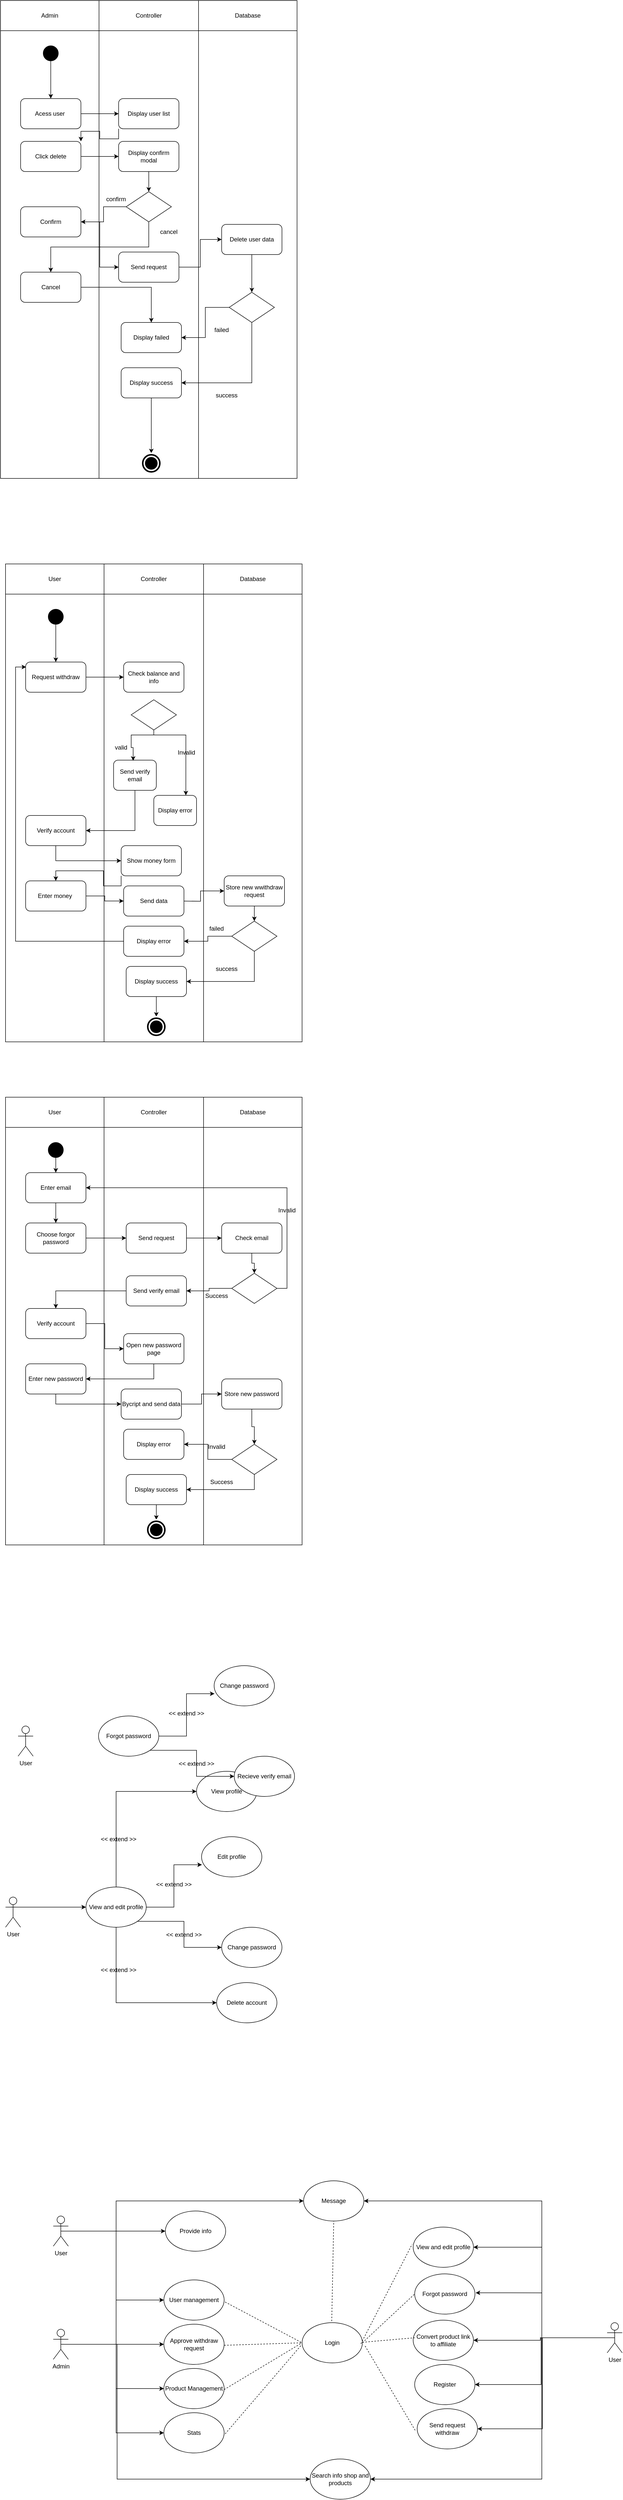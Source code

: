 <mxfile version="26.0.6">
  <diagram name="Page-1" id="ppPyAXOfkpfWcB4G4wPp">
    <mxGraphModel dx="1023" dy="4993" grid="0" gridSize="10" guides="1" tooltips="1" connect="1" arrows="1" fold="1" page="1" pageScale="1" pageWidth="850" pageHeight="1100" math="0" shadow="0">
      <root>
        <mxCell id="0" />
        <mxCell id="1" parent="0" />
        <mxCell id="Yr6etEfnVn8ZP72Vzzhs-9" style="edgeStyle=orthogonalEdgeStyle;rounded=0;orthogonalLoop=1;jettySize=auto;html=1;exitX=0.5;exitY=0.5;exitDx=0;exitDy=0;exitPerimeter=0;entryX=0;entryY=0.5;entryDx=0;entryDy=0;" edge="1" parent="1" source="JH2x-BQg7wVUJ2I642Hd-14" target="JH2x-BQg7wVUJ2I642Hd-16">
          <mxGeometry relative="1" as="geometry" />
        </mxCell>
        <mxCell id="Yr6etEfnVn8ZP72Vzzhs-10" style="edgeStyle=orthogonalEdgeStyle;rounded=0;orthogonalLoop=1;jettySize=auto;html=1;exitX=0.5;exitY=0.5;exitDx=0;exitDy=0;exitPerimeter=0;entryX=0;entryY=0.5;entryDx=0;entryDy=0;" edge="1" parent="1" source="JH2x-BQg7wVUJ2I642Hd-14" target="JH2x-BQg7wVUJ2I642Hd-15">
          <mxGeometry relative="1" as="geometry" />
        </mxCell>
        <mxCell id="Yr6etEfnVn8ZP72Vzzhs-11" style="edgeStyle=orthogonalEdgeStyle;rounded=0;orthogonalLoop=1;jettySize=auto;html=1;exitX=0.5;exitY=0.5;exitDx=0;exitDy=0;exitPerimeter=0;entryX=0;entryY=0.5;entryDx=0;entryDy=0;" edge="1" parent="1" source="JH2x-BQg7wVUJ2I642Hd-14" target="JH2x-BQg7wVUJ2I642Hd-18">
          <mxGeometry relative="1" as="geometry" />
        </mxCell>
        <mxCell id="Yr6etEfnVn8ZP72Vzzhs-12" style="edgeStyle=orthogonalEdgeStyle;rounded=0;orthogonalLoop=1;jettySize=auto;html=1;exitX=0.5;exitY=0.5;exitDx=0;exitDy=0;exitPerimeter=0;entryX=0;entryY=0.5;entryDx=0;entryDy=0;" edge="1" parent="1" source="JH2x-BQg7wVUJ2I642Hd-14" target="JH2x-BQg7wVUJ2I642Hd-17">
          <mxGeometry relative="1" as="geometry" />
        </mxCell>
        <mxCell id="Yr6etEfnVn8ZP72Vzzhs-13" style="edgeStyle=orthogonalEdgeStyle;rounded=0;orthogonalLoop=1;jettySize=auto;html=1;exitX=0.5;exitY=0.5;exitDx=0;exitDy=0;exitPerimeter=0;entryX=0;entryY=0.5;entryDx=0;entryDy=0;" edge="1" parent="1" source="JH2x-BQg7wVUJ2I642Hd-14" target="JH2x-BQg7wVUJ2I642Hd-21">
          <mxGeometry relative="1" as="geometry">
            <Array as="points">
              <mxPoint x="330" y="369" />
              <mxPoint x="330" y="84" />
            </Array>
          </mxGeometry>
        </mxCell>
        <mxCell id="Yr6etEfnVn8ZP72Vzzhs-14" style="edgeStyle=orthogonalEdgeStyle;rounded=0;orthogonalLoop=1;jettySize=auto;html=1;exitX=0.5;exitY=0.5;exitDx=0;exitDy=0;exitPerimeter=0;entryX=0;entryY=0.5;entryDx=0;entryDy=0;" edge="1" parent="1" source="JH2x-BQg7wVUJ2I642Hd-14" target="JH2x-BQg7wVUJ2I642Hd-19">
          <mxGeometry relative="1" as="geometry">
            <Array as="points">
              <mxPoint x="332" y="369" />
              <mxPoint x="332" y="637" />
            </Array>
          </mxGeometry>
        </mxCell>
        <mxCell id="JH2x-BQg7wVUJ2I642Hd-14" value="Admin" style="shape=umlActor;verticalLabelPosition=bottom;verticalAlign=top;html=1;outlineConnect=0;" parent="1" vertex="1">
          <mxGeometry x="205" y="339" width="30" height="60" as="geometry" />
        </mxCell>
        <mxCell id="JH2x-BQg7wVUJ2I642Hd-15" value="User management" style="ellipse;whiteSpace=wrap;html=1;" parent="1" vertex="1">
          <mxGeometry x="425" y="241" width="120" height="80" as="geometry" />
        </mxCell>
        <mxCell id="JH2x-BQg7wVUJ2I642Hd-16" value="Approve withdraw request" style="ellipse;whiteSpace=wrap;html=1;" parent="1" vertex="1">
          <mxGeometry x="425" y="329" width="120" height="80" as="geometry" />
        </mxCell>
        <mxCell id="JH2x-BQg7wVUJ2I642Hd-17" value="Stats" style="ellipse;whiteSpace=wrap;html=1;" parent="1" vertex="1">
          <mxGeometry x="425" y="505" width="120" height="80" as="geometry" />
        </mxCell>
        <mxCell id="JH2x-BQg7wVUJ2I642Hd-18" value="Product Management" style="ellipse;whiteSpace=wrap;html=1;" parent="1" vertex="1">
          <mxGeometry x="425" y="417" width="120" height="80" as="geometry" />
        </mxCell>
        <mxCell id="JH2x-BQg7wVUJ2I642Hd-19" value="Search info shop and products" style="ellipse;whiteSpace=wrap;html=1;" parent="1" vertex="1">
          <mxGeometry x="716" y="597" width="120" height="80" as="geometry" />
        </mxCell>
        <mxCell id="JH2x-BQg7wVUJ2I642Hd-20" value="Convert product link to affiliate" style="ellipse;whiteSpace=wrap;html=1;" parent="1" vertex="1">
          <mxGeometry x="921" y="321" width="120" height="80" as="geometry" />
        </mxCell>
        <mxCell id="JH2x-BQg7wVUJ2I642Hd-21" value="Message" style="ellipse;whiteSpace=wrap;html=1;" parent="1" vertex="1">
          <mxGeometry x="703" y="44" width="120" height="80" as="geometry" />
        </mxCell>
        <mxCell id="JH2x-BQg7wVUJ2I642Hd-22" value="Send request withdraw" style="ellipse;whiteSpace=wrap;html=1;" parent="1" vertex="1">
          <mxGeometry x="929" y="497" width="120" height="80" as="geometry" />
        </mxCell>
        <mxCell id="JH2x-BQg7wVUJ2I642Hd-23" value="Forgot password" style="ellipse;whiteSpace=wrap;html=1;" parent="1" vertex="1">
          <mxGeometry x="924" y="229" width="120" height="80" as="geometry" />
        </mxCell>
        <mxCell id="Yr6etEfnVn8ZP72Vzzhs-2" style="edgeStyle=orthogonalEdgeStyle;rounded=0;orthogonalLoop=1;jettySize=auto;html=1;exitX=0.5;exitY=0.5;exitDx=0;exitDy=0;exitPerimeter=0;entryX=1;entryY=0.5;entryDx=0;entryDy=0;" edge="1" parent="1" source="JH2x-BQg7wVUJ2I642Hd-24" target="JH2x-BQg7wVUJ2I642Hd-21">
          <mxGeometry relative="1" as="geometry">
            <Array as="points">
              <mxPoint x="1177" y="84" />
            </Array>
          </mxGeometry>
        </mxCell>
        <mxCell id="Yr6etEfnVn8ZP72Vzzhs-3" style="edgeStyle=orthogonalEdgeStyle;rounded=0;orthogonalLoop=1;jettySize=auto;html=1;exitX=0.5;exitY=0.5;exitDx=0;exitDy=0;exitPerimeter=0;entryX=1;entryY=0.5;entryDx=0;entryDy=0;" edge="1" parent="1" source="JH2x-BQg7wVUJ2I642Hd-24" target="JH2x-BQg7wVUJ2I642Hd-25">
          <mxGeometry relative="1" as="geometry">
            <Array as="points">
              <mxPoint x="1177" y="176" />
            </Array>
          </mxGeometry>
        </mxCell>
        <mxCell id="Yr6etEfnVn8ZP72Vzzhs-4" style="edgeStyle=orthogonalEdgeStyle;rounded=0;orthogonalLoop=1;jettySize=auto;html=1;exitX=0.5;exitY=0.5;exitDx=0;exitDy=0;exitPerimeter=0;" edge="1" parent="1" source="JH2x-BQg7wVUJ2I642Hd-24">
          <mxGeometry relative="1" as="geometry">
            <mxPoint x="1045.333" y="266.667" as="targetPoint" />
            <Array as="points">
              <mxPoint x="1177" y="356" />
              <mxPoint x="1177" y="267" />
            </Array>
          </mxGeometry>
        </mxCell>
        <mxCell id="Yr6etEfnVn8ZP72Vzzhs-5" style="edgeStyle=orthogonalEdgeStyle;rounded=0;orthogonalLoop=1;jettySize=auto;html=1;exitX=0.5;exitY=0.5;exitDx=0;exitDy=0;exitPerimeter=0;entryX=1;entryY=0.5;entryDx=0;entryDy=0;" edge="1" parent="1" source="JH2x-BQg7wVUJ2I642Hd-24" target="JH2x-BQg7wVUJ2I642Hd-20">
          <mxGeometry relative="1" as="geometry" />
        </mxCell>
        <mxCell id="Yr6etEfnVn8ZP72Vzzhs-6" style="edgeStyle=orthogonalEdgeStyle;rounded=0;orthogonalLoop=1;jettySize=auto;html=1;exitX=0.5;exitY=0.5;exitDx=0;exitDy=0;exitPerimeter=0;entryX=1;entryY=0.5;entryDx=0;entryDy=0;" edge="1" parent="1" source="JH2x-BQg7wVUJ2I642Hd-24" target="eQxPboea-fqjmEEq4qGl-2">
          <mxGeometry relative="1" as="geometry" />
        </mxCell>
        <mxCell id="Yr6etEfnVn8ZP72Vzzhs-7" style="edgeStyle=orthogonalEdgeStyle;rounded=0;orthogonalLoop=1;jettySize=auto;html=1;exitX=0.5;exitY=0.5;exitDx=0;exitDy=0;exitPerimeter=0;entryX=1;entryY=0.5;entryDx=0;entryDy=0;" edge="1" parent="1" source="JH2x-BQg7wVUJ2I642Hd-24" target="JH2x-BQg7wVUJ2I642Hd-22">
          <mxGeometry relative="1" as="geometry" />
        </mxCell>
        <mxCell id="Yr6etEfnVn8ZP72Vzzhs-8" style="edgeStyle=orthogonalEdgeStyle;rounded=0;orthogonalLoop=1;jettySize=auto;html=1;exitX=0.5;exitY=0.5;exitDx=0;exitDy=0;exitPerimeter=0;entryX=1;entryY=0.5;entryDx=0;entryDy=0;" edge="1" parent="1" source="JH2x-BQg7wVUJ2I642Hd-24" target="JH2x-BQg7wVUJ2I642Hd-19">
          <mxGeometry relative="1" as="geometry">
            <Array as="points">
              <mxPoint x="1177" y="637" />
            </Array>
          </mxGeometry>
        </mxCell>
        <mxCell id="JH2x-BQg7wVUJ2I642Hd-24" value="User" style="shape=umlActor;verticalLabelPosition=bottom;verticalAlign=top;html=1;outlineConnect=0;" parent="1" vertex="1">
          <mxGeometry x="1307" y="326" width="30" height="60" as="geometry" />
        </mxCell>
        <mxCell id="JH2x-BQg7wVUJ2I642Hd-25" value="View and edit profile" style="ellipse;whiteSpace=wrap;html=1;" parent="1" vertex="1">
          <mxGeometry x="921" y="136" width="120" height="80" as="geometry" />
        </mxCell>
        <mxCell id="JH2x-BQg7wVUJ2I642Hd-87" value="User" style="shape=umlActor;verticalLabelPosition=bottom;verticalAlign=top;html=1;outlineConnect=0;" parent="1" vertex="1">
          <mxGeometry x="110" y="-520" width="30" height="60" as="geometry" />
        </mxCell>
        <mxCell id="JH2x-BQg7wVUJ2I642Hd-88" style="edgeStyle=orthogonalEdgeStyle;rounded=0;orthogonalLoop=1;jettySize=auto;html=1;exitX=1;exitY=1;exitDx=0;exitDy=0;entryX=0;entryY=0.5;entryDx=0;entryDy=0;" parent="1" source="JH2x-BQg7wVUJ2I642Hd-91" target="JH2x-BQg7wVUJ2I642Hd-93" edge="1">
          <mxGeometry relative="1" as="geometry" />
        </mxCell>
        <mxCell id="JH2x-BQg7wVUJ2I642Hd-89" style="edgeStyle=orthogonalEdgeStyle;rounded=0;orthogonalLoop=1;jettySize=auto;html=1;exitX=0.5;exitY=1;exitDx=0;exitDy=0;entryX=0;entryY=0.5;entryDx=0;entryDy=0;" parent="1" source="JH2x-BQg7wVUJ2I642Hd-91" target="JH2x-BQg7wVUJ2I642Hd-98" edge="1">
          <mxGeometry relative="1" as="geometry" />
        </mxCell>
        <mxCell id="JH2x-BQg7wVUJ2I642Hd-90" style="edgeStyle=orthogonalEdgeStyle;rounded=0;orthogonalLoop=1;jettySize=auto;html=1;exitX=0.5;exitY=0;exitDx=0;exitDy=0;entryX=0;entryY=0.5;entryDx=0;entryDy=0;" parent="1" source="JH2x-BQg7wVUJ2I642Hd-91" target="JH2x-BQg7wVUJ2I642Hd-99" edge="1">
          <mxGeometry relative="1" as="geometry" />
        </mxCell>
        <mxCell id="JH2x-BQg7wVUJ2I642Hd-91" value="View and edit profile" style="ellipse;whiteSpace=wrap;html=1;" parent="1" vertex="1">
          <mxGeometry x="270" y="-540" width="120" height="80" as="geometry" />
        </mxCell>
        <mxCell id="JH2x-BQg7wVUJ2I642Hd-92" value="" style="endArrow=classic;html=1;rounded=0;entryX=0;entryY=0.5;entryDx=0;entryDy=0;" parent="1" target="JH2x-BQg7wVUJ2I642Hd-91" edge="1">
          <mxGeometry width="50" height="50" relative="1" as="geometry">
            <mxPoint x="140" y="-500" as="sourcePoint" />
            <mxPoint x="190" y="-550" as="targetPoint" />
          </mxGeometry>
        </mxCell>
        <mxCell id="JH2x-BQg7wVUJ2I642Hd-93" value="Change password" style="ellipse;whiteSpace=wrap;html=1;" parent="1" vertex="1">
          <mxGeometry x="540" y="-460" width="120" height="80" as="geometry" />
        </mxCell>
        <mxCell id="JH2x-BQg7wVUJ2I642Hd-94" value="Edit profile" style="ellipse;whiteSpace=wrap;html=1;" parent="1" vertex="1">
          <mxGeometry x="500" y="-640" width="120" height="80" as="geometry" />
        </mxCell>
        <mxCell id="JH2x-BQg7wVUJ2I642Hd-95" style="edgeStyle=orthogonalEdgeStyle;rounded=0;orthogonalLoop=1;jettySize=auto;html=1;entryX=0.006;entryY=0.697;entryDx=0;entryDy=0;entryPerimeter=0;" parent="1" source="JH2x-BQg7wVUJ2I642Hd-91" target="JH2x-BQg7wVUJ2I642Hd-94" edge="1">
          <mxGeometry relative="1" as="geometry" />
        </mxCell>
        <mxCell id="JH2x-BQg7wVUJ2I642Hd-96" value="&amp;lt;&amp;lt; extend &amp;gt;&amp;gt;" style="text;html=1;align=center;verticalAlign=middle;whiteSpace=wrap;rounded=0;" parent="1" vertex="1">
          <mxGeometry x="380" y="-560" width="130" height="30" as="geometry" />
        </mxCell>
        <mxCell id="JH2x-BQg7wVUJ2I642Hd-97" value="&amp;lt;&amp;lt; extend &amp;gt;&amp;gt;" style="text;html=1;align=center;verticalAlign=middle;whiteSpace=wrap;rounded=0;" parent="1" vertex="1">
          <mxGeometry x="400" y="-460" width="130" height="30" as="geometry" />
        </mxCell>
        <mxCell id="JH2x-BQg7wVUJ2I642Hd-98" value="Delete account&lt;span style=&quot;color: rgba(0, 0, 0, 0); font-family: monospace; font-size: 0px; text-align: start; text-wrap-mode: nowrap;&quot;&gt;%3CmxGraphModel%3E%3Croot%3E%3CmxCell%20id%3D%220%22%2F%3E%3CmxCell%20id%3D%221%22%20parent%3D%220%22%2F%3E%3CmxCell%20id%3D%222%22%20value%3D%22Edit%20user%22%20style%3D%22ellipse%3BwhiteSpace%3Dwrap%3Bhtml%3D1%3B%22%20vertex%3D%221%22%20parent%3D%221%22%3E%3CmxGeometry%20x%3D%22520%22%20y%3D%2270%22%20width%3D%22120%22%20height%3D%2280%22%20as%3D%22geometry%22%2F%3E%3C%2FmxCell%3E%3C%2Froot%3E%3C%2FmxGraphModel&lt;/span&gt;" style="ellipse;whiteSpace=wrap;html=1;" parent="1" vertex="1">
          <mxGeometry x="530" y="-350" width="120" height="80" as="geometry" />
        </mxCell>
        <mxCell id="JH2x-BQg7wVUJ2I642Hd-99" value="View profile" style="ellipse;whiteSpace=wrap;html=1;" parent="1" vertex="1">
          <mxGeometry x="490" y="-770" width="120" height="80" as="geometry" />
        </mxCell>
        <mxCell id="JH2x-BQg7wVUJ2I642Hd-100" value="&amp;lt;&amp;lt; extend &amp;gt;&amp;gt;" style="text;html=1;align=center;verticalAlign=middle;whiteSpace=wrap;rounded=0;" parent="1" vertex="1">
          <mxGeometry x="270" y="-650" width="130" height="30" as="geometry" />
        </mxCell>
        <mxCell id="JH2x-BQg7wVUJ2I642Hd-101" value="&amp;lt;&amp;lt; extend &amp;gt;&amp;gt;" style="text;html=1;align=center;verticalAlign=middle;whiteSpace=wrap;rounded=0;" parent="1" vertex="1">
          <mxGeometry x="270" y="-390" width="130" height="30" as="geometry" />
        </mxCell>
        <mxCell id="JH2x-BQg7wVUJ2I642Hd-105" value="User" style="shape=umlActor;verticalLabelPosition=bottom;verticalAlign=top;html=1;outlineConnect=0;" parent="1" vertex="1">
          <mxGeometry x="135" y="-860" width="30" height="60" as="geometry" />
        </mxCell>
        <mxCell id="JH2x-BQg7wVUJ2I642Hd-106" style="edgeStyle=orthogonalEdgeStyle;rounded=0;orthogonalLoop=1;jettySize=auto;html=1;exitX=1;exitY=1;exitDx=0;exitDy=0;entryX=0;entryY=0.5;entryDx=0;entryDy=0;" parent="1" source="JH2x-BQg7wVUJ2I642Hd-107" target="JH2x-BQg7wVUJ2I642Hd-109" edge="1">
          <mxGeometry relative="1" as="geometry" />
        </mxCell>
        <mxCell id="JH2x-BQg7wVUJ2I642Hd-107" value="Forgot password" style="ellipse;whiteSpace=wrap;html=1;" parent="1" vertex="1">
          <mxGeometry x="295" y="-880" width="120" height="80" as="geometry" />
        </mxCell>
        <mxCell id="JH2x-BQg7wVUJ2I642Hd-109" value="Recieve verify email" style="ellipse;whiteSpace=wrap;html=1;" parent="1" vertex="1">
          <mxGeometry x="565" y="-800" width="120" height="80" as="geometry" />
        </mxCell>
        <mxCell id="JH2x-BQg7wVUJ2I642Hd-110" value="Change password" style="ellipse;whiteSpace=wrap;html=1;" parent="1" vertex="1">
          <mxGeometry x="525" y="-980" width="120" height="80" as="geometry" />
        </mxCell>
        <mxCell id="JH2x-BQg7wVUJ2I642Hd-111" style="edgeStyle=orthogonalEdgeStyle;rounded=0;orthogonalLoop=1;jettySize=auto;html=1;entryX=0.006;entryY=0.697;entryDx=0;entryDy=0;entryPerimeter=0;" parent="1" source="JH2x-BQg7wVUJ2I642Hd-107" target="JH2x-BQg7wVUJ2I642Hd-110" edge="1">
          <mxGeometry relative="1" as="geometry" />
        </mxCell>
        <mxCell id="JH2x-BQg7wVUJ2I642Hd-112" value="&amp;lt;&amp;lt; extend &amp;gt;&amp;gt;" style="text;html=1;align=center;verticalAlign=middle;whiteSpace=wrap;rounded=0;" parent="1" vertex="1">
          <mxGeometry x="405" y="-900" width="130" height="30" as="geometry" />
        </mxCell>
        <mxCell id="JH2x-BQg7wVUJ2I642Hd-113" value="&amp;lt;&amp;lt; extend &amp;gt;&amp;gt;" style="text;html=1;align=center;verticalAlign=middle;whiteSpace=wrap;rounded=0;" parent="1" vertex="1">
          <mxGeometry x="425" y="-800" width="130" height="30" as="geometry" />
        </mxCell>
        <mxCell id="JH2x-BQg7wVUJ2I642Hd-132" value="" style="shape=table;startSize=0;container=1;collapsible=0;childLayout=tableLayout;" parent="1" vertex="1">
          <mxGeometry x="110" y="-2110" width="590" height="890" as="geometry" />
        </mxCell>
        <mxCell id="JH2x-BQg7wVUJ2I642Hd-133" value="" style="shape=tableRow;horizontal=0;startSize=0;swimlaneHead=0;swimlaneBody=0;strokeColor=inherit;top=0;left=0;bottom=0;right=0;collapsible=0;dropTarget=0;fillColor=none;points=[[0,0.5],[1,0.5]];portConstraint=eastwest;" parent="JH2x-BQg7wVUJ2I642Hd-132" vertex="1">
          <mxGeometry width="590" height="60" as="geometry" />
        </mxCell>
        <mxCell id="JH2x-BQg7wVUJ2I642Hd-134" value="User" style="shape=partialRectangle;html=1;whiteSpace=wrap;connectable=0;strokeColor=inherit;overflow=hidden;fillColor=none;top=0;left=0;bottom=0;right=0;pointerEvents=1;" parent="JH2x-BQg7wVUJ2I642Hd-133" vertex="1">
          <mxGeometry width="196" height="60" as="geometry">
            <mxRectangle width="196" height="60" as="alternateBounds" />
          </mxGeometry>
        </mxCell>
        <mxCell id="JH2x-BQg7wVUJ2I642Hd-135" value="Controller" style="shape=partialRectangle;html=1;whiteSpace=wrap;connectable=0;strokeColor=inherit;overflow=hidden;fillColor=none;top=0;left=0;bottom=0;right=0;pointerEvents=1;" parent="JH2x-BQg7wVUJ2I642Hd-133" vertex="1">
          <mxGeometry x="196" width="198" height="60" as="geometry">
            <mxRectangle width="198" height="60" as="alternateBounds" />
          </mxGeometry>
        </mxCell>
        <mxCell id="JH2x-BQg7wVUJ2I642Hd-136" value="Database" style="shape=partialRectangle;html=1;whiteSpace=wrap;connectable=0;strokeColor=inherit;overflow=hidden;fillColor=none;top=0;left=0;bottom=0;right=0;pointerEvents=1;" parent="JH2x-BQg7wVUJ2I642Hd-133" vertex="1">
          <mxGeometry x="394" width="196" height="60" as="geometry">
            <mxRectangle width="196" height="60" as="alternateBounds" />
          </mxGeometry>
        </mxCell>
        <mxCell id="JH2x-BQg7wVUJ2I642Hd-137" value="" style="shape=tableRow;horizontal=0;startSize=0;swimlaneHead=0;swimlaneBody=0;strokeColor=inherit;top=0;left=0;bottom=0;right=0;collapsible=0;dropTarget=0;fillColor=none;points=[[0,0.5],[1,0.5]];portConstraint=eastwest;" parent="JH2x-BQg7wVUJ2I642Hd-132" vertex="1">
          <mxGeometry y="60" width="590" height="830" as="geometry" />
        </mxCell>
        <mxCell id="JH2x-BQg7wVUJ2I642Hd-138" value="" style="shape=partialRectangle;html=1;whiteSpace=wrap;connectable=0;strokeColor=inherit;overflow=hidden;fillColor=none;top=0;left=0;bottom=0;right=0;pointerEvents=1;" parent="JH2x-BQg7wVUJ2I642Hd-137" vertex="1">
          <mxGeometry width="196" height="830" as="geometry">
            <mxRectangle width="196" height="830" as="alternateBounds" />
          </mxGeometry>
        </mxCell>
        <mxCell id="JH2x-BQg7wVUJ2I642Hd-139" value="" style="shape=partialRectangle;html=1;whiteSpace=wrap;connectable=0;strokeColor=inherit;overflow=hidden;fillColor=none;top=0;left=0;bottom=0;right=0;pointerEvents=1;" parent="JH2x-BQg7wVUJ2I642Hd-137" vertex="1">
          <mxGeometry x="196" width="198" height="830" as="geometry">
            <mxRectangle width="198" height="830" as="alternateBounds" />
          </mxGeometry>
        </mxCell>
        <mxCell id="JH2x-BQg7wVUJ2I642Hd-140" value="" style="shape=partialRectangle;html=1;whiteSpace=wrap;connectable=0;strokeColor=inherit;overflow=hidden;fillColor=none;top=0;left=0;bottom=0;right=0;pointerEvents=1;" parent="JH2x-BQg7wVUJ2I642Hd-137" vertex="1">
          <mxGeometry x="394" width="196" height="830" as="geometry">
            <mxRectangle width="196" height="830" as="alternateBounds" />
          </mxGeometry>
        </mxCell>
        <mxCell id="JH2x-BQg7wVUJ2I642Hd-156" value="" style="edgeStyle=orthogonalEdgeStyle;rounded=0;orthogonalLoop=1;jettySize=auto;html=1;" parent="1" source="JH2x-BQg7wVUJ2I642Hd-141" target="JH2x-BQg7wVUJ2I642Hd-147" edge="1">
          <mxGeometry relative="1" as="geometry" />
        </mxCell>
        <mxCell id="JH2x-BQg7wVUJ2I642Hd-141" value="" style="ellipse;whiteSpace=wrap;html=1;aspect=fixed;fillColor=#000000;" parent="1" vertex="1">
          <mxGeometry x="195" y="-2020" width="30" height="30" as="geometry" />
        </mxCell>
        <mxCell id="JH2x-BQg7wVUJ2I642Hd-158" style="edgeStyle=orthogonalEdgeStyle;rounded=0;orthogonalLoop=1;jettySize=auto;html=1;exitX=1;exitY=0.5;exitDx=0;exitDy=0;entryX=0;entryY=0.5;entryDx=0;entryDy=0;" parent="1" source="JH2x-BQg7wVUJ2I642Hd-142" target="JH2x-BQg7wVUJ2I642Hd-143" edge="1">
          <mxGeometry relative="1" as="geometry" />
        </mxCell>
        <mxCell id="JH2x-BQg7wVUJ2I642Hd-142" value="Choose forgor password" style="rounded=1;whiteSpace=wrap;html=1;" parent="1" vertex="1">
          <mxGeometry x="150" y="-1860" width="120" height="60" as="geometry" />
        </mxCell>
        <mxCell id="JH2x-BQg7wVUJ2I642Hd-159" style="edgeStyle=orthogonalEdgeStyle;rounded=0;orthogonalLoop=1;jettySize=auto;html=1;exitX=1;exitY=0.5;exitDx=0;exitDy=0;entryX=0;entryY=0.5;entryDx=0;entryDy=0;" parent="1" source="JH2x-BQg7wVUJ2I642Hd-143" target="JH2x-BQg7wVUJ2I642Hd-148" edge="1">
          <mxGeometry relative="1" as="geometry" />
        </mxCell>
        <mxCell id="JH2x-BQg7wVUJ2I642Hd-143" value="Send request" style="rounded=1;whiteSpace=wrap;html=1;" parent="1" vertex="1">
          <mxGeometry x="350" y="-1860" width="120" height="60" as="geometry" />
        </mxCell>
        <mxCell id="JH2x-BQg7wVUJ2I642Hd-161" style="edgeStyle=orthogonalEdgeStyle;rounded=0;orthogonalLoop=1;jettySize=auto;html=1;exitX=0;exitY=0.5;exitDx=0;exitDy=0;" parent="1" source="JH2x-BQg7wVUJ2I642Hd-144" target="JH2x-BQg7wVUJ2I642Hd-146" edge="1">
          <mxGeometry relative="1" as="geometry" />
        </mxCell>
        <mxCell id="JH2x-BQg7wVUJ2I642Hd-164" style="edgeStyle=orthogonalEdgeStyle;rounded=0;orthogonalLoop=1;jettySize=auto;html=1;exitX=1;exitY=0.5;exitDx=0;exitDy=0;entryX=1;entryY=0.5;entryDx=0;entryDy=0;" parent="1" source="JH2x-BQg7wVUJ2I642Hd-144" target="JH2x-BQg7wVUJ2I642Hd-147" edge="1">
          <mxGeometry relative="1" as="geometry" />
        </mxCell>
        <mxCell id="JH2x-BQg7wVUJ2I642Hd-144" value="" style="rhombus;whiteSpace=wrap;html=1;" parent="1" vertex="1">
          <mxGeometry x="560" y="-1760" width="90" height="60" as="geometry" />
        </mxCell>
        <mxCell id="JH2x-BQg7wVUJ2I642Hd-165" style="edgeStyle=orthogonalEdgeStyle;rounded=0;orthogonalLoop=1;jettySize=auto;html=1;exitX=1;exitY=0.5;exitDx=0;exitDy=0;entryX=0;entryY=0.5;entryDx=0;entryDy=0;" parent="1" source="JH2x-BQg7wVUJ2I642Hd-145" target="JH2x-BQg7wVUJ2I642Hd-150" edge="1">
          <mxGeometry relative="1" as="geometry" />
        </mxCell>
        <mxCell id="JH2x-BQg7wVUJ2I642Hd-145" value="Verify account" style="rounded=1;whiteSpace=wrap;html=1;" parent="1" vertex="1">
          <mxGeometry x="150" y="-1690" width="120" height="60" as="geometry" />
        </mxCell>
        <mxCell id="JH2x-BQg7wVUJ2I642Hd-162" style="edgeStyle=orthogonalEdgeStyle;rounded=0;orthogonalLoop=1;jettySize=auto;html=1;exitX=0;exitY=0.5;exitDx=0;exitDy=0;entryX=0.5;entryY=0;entryDx=0;entryDy=0;" parent="1" source="JH2x-BQg7wVUJ2I642Hd-146" target="JH2x-BQg7wVUJ2I642Hd-145" edge="1">
          <mxGeometry relative="1" as="geometry" />
        </mxCell>
        <mxCell id="JH2x-BQg7wVUJ2I642Hd-146" value="Send verify email" style="rounded=1;whiteSpace=wrap;html=1;" parent="1" vertex="1">
          <mxGeometry x="350" y="-1755" width="120" height="60" as="geometry" />
        </mxCell>
        <mxCell id="JH2x-BQg7wVUJ2I642Hd-157" value="" style="edgeStyle=orthogonalEdgeStyle;rounded=0;orthogonalLoop=1;jettySize=auto;html=1;" parent="1" source="JH2x-BQg7wVUJ2I642Hd-147" target="JH2x-BQg7wVUJ2I642Hd-142" edge="1">
          <mxGeometry relative="1" as="geometry" />
        </mxCell>
        <mxCell id="JH2x-BQg7wVUJ2I642Hd-147" value="Enter email" style="rounded=1;whiteSpace=wrap;html=1;" parent="1" vertex="1">
          <mxGeometry x="150" y="-1960" width="120" height="60" as="geometry" />
        </mxCell>
        <mxCell id="JH2x-BQg7wVUJ2I642Hd-160" style="edgeStyle=orthogonalEdgeStyle;rounded=0;orthogonalLoop=1;jettySize=auto;html=1;exitX=0.5;exitY=1;exitDx=0;exitDy=0;entryX=0.5;entryY=0;entryDx=0;entryDy=0;" parent="1" source="JH2x-BQg7wVUJ2I642Hd-148" target="JH2x-BQg7wVUJ2I642Hd-144" edge="1">
          <mxGeometry relative="1" as="geometry" />
        </mxCell>
        <mxCell id="JH2x-BQg7wVUJ2I642Hd-148" value="Check email" style="rounded=1;whiteSpace=wrap;html=1;" parent="1" vertex="1">
          <mxGeometry x="540" y="-1860" width="120" height="60" as="geometry" />
        </mxCell>
        <mxCell id="JH2x-BQg7wVUJ2I642Hd-168" style="edgeStyle=orthogonalEdgeStyle;rounded=0;orthogonalLoop=1;jettySize=auto;html=1;exitX=0.5;exitY=1;exitDx=0;exitDy=0;entryX=0;entryY=0.5;entryDx=0;entryDy=0;" parent="1" source="JH2x-BQg7wVUJ2I642Hd-149" target="JH2x-BQg7wVUJ2I642Hd-167" edge="1">
          <mxGeometry relative="1" as="geometry" />
        </mxCell>
        <mxCell id="JH2x-BQg7wVUJ2I642Hd-149" value="Enter new password" style="rounded=1;whiteSpace=wrap;html=1;" parent="1" vertex="1">
          <mxGeometry x="150" y="-1580" width="120" height="60" as="geometry" />
        </mxCell>
        <mxCell id="JH2x-BQg7wVUJ2I642Hd-166" style="edgeStyle=orthogonalEdgeStyle;rounded=0;orthogonalLoop=1;jettySize=auto;html=1;exitX=0.5;exitY=1;exitDx=0;exitDy=0;entryX=1;entryY=0.5;entryDx=0;entryDy=0;" parent="1" source="JH2x-BQg7wVUJ2I642Hd-150" target="JH2x-BQg7wVUJ2I642Hd-149" edge="1">
          <mxGeometry relative="1" as="geometry" />
        </mxCell>
        <mxCell id="JH2x-BQg7wVUJ2I642Hd-150" value="Open new password page" style="rounded=1;whiteSpace=wrap;html=1;" parent="1" vertex="1">
          <mxGeometry x="345" y="-1640" width="120" height="60" as="geometry" />
        </mxCell>
        <mxCell id="JH2x-BQg7wVUJ2I642Hd-151" value="Display error" style="rounded=1;whiteSpace=wrap;html=1;" parent="1" vertex="1">
          <mxGeometry x="345" y="-1450" width="120" height="60" as="geometry" />
        </mxCell>
        <mxCell id="JH2x-BQg7wVUJ2I642Hd-170" style="edgeStyle=orthogonalEdgeStyle;rounded=0;orthogonalLoop=1;jettySize=auto;html=1;exitX=0.5;exitY=1;exitDx=0;exitDy=0;entryX=0.5;entryY=0;entryDx=0;entryDy=0;" parent="1" source="JH2x-BQg7wVUJ2I642Hd-152" target="JH2x-BQg7wVUJ2I642Hd-153" edge="1">
          <mxGeometry relative="1" as="geometry" />
        </mxCell>
        <mxCell id="JH2x-BQg7wVUJ2I642Hd-152" value="Store new password" style="rounded=1;whiteSpace=wrap;html=1;" parent="1" vertex="1">
          <mxGeometry x="540" y="-1550" width="120" height="60" as="geometry" />
        </mxCell>
        <mxCell id="JH2x-BQg7wVUJ2I642Hd-171" style="edgeStyle=orthogonalEdgeStyle;rounded=0;orthogonalLoop=1;jettySize=auto;html=1;exitX=0.5;exitY=1;exitDx=0;exitDy=0;entryX=1;entryY=0.5;entryDx=0;entryDy=0;" parent="1" source="JH2x-BQg7wVUJ2I642Hd-153" target="JH2x-BQg7wVUJ2I642Hd-155" edge="1">
          <mxGeometry relative="1" as="geometry" />
        </mxCell>
        <mxCell id="JH2x-BQg7wVUJ2I642Hd-172" style="edgeStyle=orthogonalEdgeStyle;rounded=0;orthogonalLoop=1;jettySize=auto;html=1;exitX=0;exitY=0.5;exitDx=0;exitDy=0;entryX=1;entryY=0.5;entryDx=0;entryDy=0;" parent="1" source="JH2x-BQg7wVUJ2I642Hd-153" target="JH2x-BQg7wVUJ2I642Hd-151" edge="1">
          <mxGeometry relative="1" as="geometry" />
        </mxCell>
        <mxCell id="JH2x-BQg7wVUJ2I642Hd-153" value="" style="rhombus;whiteSpace=wrap;html=1;" parent="1" vertex="1">
          <mxGeometry x="560" y="-1420" width="90" height="60" as="geometry" />
        </mxCell>
        <mxCell id="JH2x-BQg7wVUJ2I642Hd-176" value="" style="edgeStyle=orthogonalEdgeStyle;rounded=0;orthogonalLoop=1;jettySize=auto;html=1;" parent="1" source="JH2x-BQg7wVUJ2I642Hd-155" target="JH2x-BQg7wVUJ2I642Hd-173" edge="1">
          <mxGeometry relative="1" as="geometry" />
        </mxCell>
        <mxCell id="JH2x-BQg7wVUJ2I642Hd-155" value="Display success" style="rounded=1;whiteSpace=wrap;html=1;" parent="1" vertex="1">
          <mxGeometry x="350" y="-1360" width="120" height="60" as="geometry" />
        </mxCell>
        <mxCell id="JH2x-BQg7wVUJ2I642Hd-169" style="edgeStyle=orthogonalEdgeStyle;rounded=0;orthogonalLoop=1;jettySize=auto;html=1;exitX=1;exitY=0.5;exitDx=0;exitDy=0;entryX=0;entryY=0.5;entryDx=0;entryDy=0;" parent="1" source="JH2x-BQg7wVUJ2I642Hd-167" target="JH2x-BQg7wVUJ2I642Hd-152" edge="1">
          <mxGeometry relative="1" as="geometry" />
        </mxCell>
        <mxCell id="JH2x-BQg7wVUJ2I642Hd-167" value="Bycript and send data" style="rounded=1;whiteSpace=wrap;html=1;" parent="1" vertex="1">
          <mxGeometry x="340" y="-1530" width="120" height="60" as="geometry" />
        </mxCell>
        <mxCell id="JH2x-BQg7wVUJ2I642Hd-173" value="" style="ellipse;shape=doubleEllipse;whiteSpace=wrap;html=1;aspect=fixed;fillColor=#000000;strokeColor=#fcfcfc;strokeWidth=3;" parent="1" vertex="1">
          <mxGeometry x="390" y="-1270" width="40" height="40" as="geometry" />
        </mxCell>
        <mxCell id="JH2x-BQg7wVUJ2I642Hd-174" value="Invalid" style="text;html=1;align=center;verticalAlign=middle;whiteSpace=wrap;rounded=0;" parent="1" vertex="1">
          <mxGeometry x="640" y="-1900" width="60" height="30" as="geometry" />
        </mxCell>
        <mxCell id="JH2x-BQg7wVUJ2I642Hd-175" value="Invalid" style="text;html=1;align=center;verticalAlign=middle;whiteSpace=wrap;rounded=0;" parent="1" vertex="1">
          <mxGeometry x="500" y="-1430" width="60" height="30" as="geometry" />
        </mxCell>
        <mxCell id="JH2x-BQg7wVUJ2I642Hd-177" value="" style="shape=table;startSize=0;container=1;collapsible=0;childLayout=tableLayout;" parent="1" vertex="1">
          <mxGeometry x="110" y="-3170" width="590" height="950" as="geometry" />
        </mxCell>
        <mxCell id="JH2x-BQg7wVUJ2I642Hd-178" value="" style="shape=tableRow;horizontal=0;startSize=0;swimlaneHead=0;swimlaneBody=0;strokeColor=inherit;top=0;left=0;bottom=0;right=0;collapsible=0;dropTarget=0;fillColor=none;points=[[0,0.5],[1,0.5]];portConstraint=eastwest;" parent="JH2x-BQg7wVUJ2I642Hd-177" vertex="1">
          <mxGeometry width="590" height="60" as="geometry" />
        </mxCell>
        <mxCell id="JH2x-BQg7wVUJ2I642Hd-179" value="User" style="shape=partialRectangle;html=1;whiteSpace=wrap;connectable=0;strokeColor=inherit;overflow=hidden;fillColor=none;top=0;left=0;bottom=0;right=0;pointerEvents=1;" parent="JH2x-BQg7wVUJ2I642Hd-178" vertex="1">
          <mxGeometry width="196" height="60" as="geometry">
            <mxRectangle width="196" height="60" as="alternateBounds" />
          </mxGeometry>
        </mxCell>
        <mxCell id="JH2x-BQg7wVUJ2I642Hd-180" value="Controller" style="shape=partialRectangle;html=1;whiteSpace=wrap;connectable=0;strokeColor=inherit;overflow=hidden;fillColor=none;top=0;left=0;bottom=0;right=0;pointerEvents=1;" parent="JH2x-BQg7wVUJ2I642Hd-178" vertex="1">
          <mxGeometry x="196" width="198" height="60" as="geometry">
            <mxRectangle width="198" height="60" as="alternateBounds" />
          </mxGeometry>
        </mxCell>
        <mxCell id="JH2x-BQg7wVUJ2I642Hd-181" value="Database" style="shape=partialRectangle;html=1;whiteSpace=wrap;connectable=0;strokeColor=inherit;overflow=hidden;fillColor=none;top=0;left=0;bottom=0;right=0;pointerEvents=1;" parent="JH2x-BQg7wVUJ2I642Hd-178" vertex="1">
          <mxGeometry x="394" width="196" height="60" as="geometry">
            <mxRectangle width="196" height="60" as="alternateBounds" />
          </mxGeometry>
        </mxCell>
        <mxCell id="JH2x-BQg7wVUJ2I642Hd-182" value="" style="shape=tableRow;horizontal=0;startSize=0;swimlaneHead=0;swimlaneBody=0;strokeColor=inherit;top=0;left=0;bottom=0;right=0;collapsible=0;dropTarget=0;fillColor=none;points=[[0,0.5],[1,0.5]];portConstraint=eastwest;" parent="JH2x-BQg7wVUJ2I642Hd-177" vertex="1">
          <mxGeometry y="60" width="590" height="890" as="geometry" />
        </mxCell>
        <mxCell id="JH2x-BQg7wVUJ2I642Hd-183" value="" style="shape=partialRectangle;html=1;whiteSpace=wrap;connectable=0;strokeColor=inherit;overflow=hidden;fillColor=none;top=0;left=0;bottom=0;right=0;pointerEvents=1;" parent="JH2x-BQg7wVUJ2I642Hd-182" vertex="1">
          <mxGeometry width="196" height="890" as="geometry">
            <mxRectangle width="196" height="890" as="alternateBounds" />
          </mxGeometry>
        </mxCell>
        <mxCell id="JH2x-BQg7wVUJ2I642Hd-184" value="" style="shape=partialRectangle;html=1;whiteSpace=wrap;connectable=0;strokeColor=inherit;overflow=hidden;fillColor=none;top=0;left=0;bottom=0;right=0;pointerEvents=1;" parent="JH2x-BQg7wVUJ2I642Hd-182" vertex="1">
          <mxGeometry x="196" width="198" height="890" as="geometry">
            <mxRectangle width="198" height="890" as="alternateBounds" />
          </mxGeometry>
        </mxCell>
        <mxCell id="JH2x-BQg7wVUJ2I642Hd-185" value="" style="shape=partialRectangle;html=1;whiteSpace=wrap;connectable=0;strokeColor=inherit;overflow=hidden;fillColor=none;top=0;left=0;bottom=0;right=0;pointerEvents=1;" parent="JH2x-BQg7wVUJ2I642Hd-182" vertex="1">
          <mxGeometry x="394" width="196" height="890" as="geometry">
            <mxRectangle width="196" height="890" as="alternateBounds" />
          </mxGeometry>
        </mxCell>
        <mxCell id="JH2x-BQg7wVUJ2I642Hd-241" style="edgeStyle=orthogonalEdgeStyle;rounded=0;orthogonalLoop=1;jettySize=auto;html=1;entryX=0.5;entryY=0;entryDx=0;entryDy=0;" parent="1" source="JH2x-BQg7wVUJ2I642Hd-187" target="JH2x-BQg7wVUJ2I642Hd-189" edge="1">
          <mxGeometry relative="1" as="geometry" />
        </mxCell>
        <mxCell id="JH2x-BQg7wVUJ2I642Hd-187" value="" style="ellipse;whiteSpace=wrap;html=1;aspect=fixed;fillColor=#000000;" parent="1" vertex="1">
          <mxGeometry x="195" y="-3080" width="30" height="30" as="geometry" />
        </mxCell>
        <mxCell id="JH2x-BQg7wVUJ2I642Hd-188" style="edgeStyle=orthogonalEdgeStyle;rounded=0;orthogonalLoop=1;jettySize=auto;html=1;exitX=1;exitY=0.5;exitDx=0;exitDy=0;entryX=0;entryY=0.5;entryDx=0;entryDy=0;" parent="1" source="JH2x-BQg7wVUJ2I642Hd-189" target="JH2x-BQg7wVUJ2I642Hd-191" edge="1">
          <mxGeometry relative="1" as="geometry" />
        </mxCell>
        <mxCell id="JH2x-BQg7wVUJ2I642Hd-189" value="Request withdraw" style="rounded=1;whiteSpace=wrap;html=1;" parent="1" vertex="1">
          <mxGeometry x="150" y="-2975" width="120" height="60" as="geometry" />
        </mxCell>
        <mxCell id="JH2x-BQg7wVUJ2I642Hd-191" value="Check balance and info" style="rounded=1;whiteSpace=wrap;html=1;" parent="1" vertex="1">
          <mxGeometry x="345" y="-2975" width="120" height="60" as="geometry" />
        </mxCell>
        <mxCell id="JH2x-BQg7wVUJ2I642Hd-203" style="edgeStyle=orthogonalEdgeStyle;rounded=0;orthogonalLoop=1;jettySize=auto;html=1;exitX=0.5;exitY=1;exitDx=0;exitDy=0;entryX=0;entryY=0.5;entryDx=0;entryDy=0;" parent="1" source="JH2x-BQg7wVUJ2I642Hd-204" target="JH2x-BQg7wVUJ2I642Hd-216" edge="1">
          <mxGeometry relative="1" as="geometry" />
        </mxCell>
        <mxCell id="JH2x-BQg7wVUJ2I642Hd-204" value="Verify account" style="rounded=1;whiteSpace=wrap;html=1;" parent="1" vertex="1">
          <mxGeometry x="150" y="-2670" width="120" height="60" as="geometry" />
        </mxCell>
        <mxCell id="JH2x-BQg7wVUJ2I642Hd-205" style="edgeStyle=orthogonalEdgeStyle;rounded=0;orthogonalLoop=1;jettySize=auto;html=1;exitX=0.5;exitY=1;exitDx=0;exitDy=0;entryX=1;entryY=0.5;entryDx=0;entryDy=0;" parent="1" source="JH2x-BQg7wVUJ2I642Hd-206" target="JH2x-BQg7wVUJ2I642Hd-204" edge="1">
          <mxGeometry relative="1" as="geometry" />
        </mxCell>
        <mxCell id="JH2x-BQg7wVUJ2I642Hd-206" value="Send verify email" style="rounded=1;whiteSpace=wrap;html=1;" parent="1" vertex="1">
          <mxGeometry x="325" y="-2780" width="85" height="60" as="geometry" />
        </mxCell>
        <mxCell id="JH2x-BQg7wVUJ2I642Hd-207" value="Display error" style="rounded=1;whiteSpace=wrap;html=1;" parent="1" vertex="1">
          <mxGeometry x="345" y="-2450" width="120" height="60" as="geometry" />
        </mxCell>
        <mxCell id="JH2x-BQg7wVUJ2I642Hd-208" style="edgeStyle=orthogonalEdgeStyle;rounded=0;orthogonalLoop=1;jettySize=auto;html=1;exitX=0.5;exitY=1;exitDx=0;exitDy=0;entryX=0.5;entryY=0;entryDx=0;entryDy=0;" parent="1" source="JH2x-BQg7wVUJ2I642Hd-209" target="JH2x-BQg7wVUJ2I642Hd-212" edge="1">
          <mxGeometry relative="1" as="geometry" />
        </mxCell>
        <mxCell id="JH2x-BQg7wVUJ2I642Hd-209" value="Store new wwithdraw request" style="rounded=1;whiteSpace=wrap;html=1;" parent="1" vertex="1">
          <mxGeometry x="545" y="-2550" width="120" height="60" as="geometry" />
        </mxCell>
        <mxCell id="JH2x-BQg7wVUJ2I642Hd-210" style="edgeStyle=orthogonalEdgeStyle;rounded=0;orthogonalLoop=1;jettySize=auto;html=1;exitX=0.5;exitY=1;exitDx=0;exitDy=0;entryX=1;entryY=0.5;entryDx=0;entryDy=0;" parent="1" source="JH2x-BQg7wVUJ2I642Hd-212" target="JH2x-BQg7wVUJ2I642Hd-214" edge="1">
          <mxGeometry relative="1" as="geometry" />
        </mxCell>
        <mxCell id="JH2x-BQg7wVUJ2I642Hd-211" style="edgeStyle=orthogonalEdgeStyle;rounded=0;orthogonalLoop=1;jettySize=auto;html=1;exitX=0;exitY=0.5;exitDx=0;exitDy=0;entryX=1;entryY=0.5;entryDx=0;entryDy=0;" parent="1" source="JH2x-BQg7wVUJ2I642Hd-212" target="JH2x-BQg7wVUJ2I642Hd-207" edge="1">
          <mxGeometry relative="1" as="geometry" />
        </mxCell>
        <mxCell id="JH2x-BQg7wVUJ2I642Hd-212" value="" style="rhombus;whiteSpace=wrap;html=1;" parent="1" vertex="1">
          <mxGeometry x="560" y="-2460" width="90" height="60" as="geometry" />
        </mxCell>
        <mxCell id="JH2x-BQg7wVUJ2I642Hd-213" value="" style="edgeStyle=orthogonalEdgeStyle;rounded=0;orthogonalLoop=1;jettySize=auto;html=1;" parent="1" source="JH2x-BQg7wVUJ2I642Hd-214" target="JH2x-BQg7wVUJ2I642Hd-217" edge="1">
          <mxGeometry relative="1" as="geometry" />
        </mxCell>
        <mxCell id="JH2x-BQg7wVUJ2I642Hd-214" value="Display success" style="rounded=1;whiteSpace=wrap;html=1;" parent="1" vertex="1">
          <mxGeometry x="350" y="-2370" width="120" height="60" as="geometry" />
        </mxCell>
        <mxCell id="JH2x-BQg7wVUJ2I642Hd-234" style="edgeStyle=orthogonalEdgeStyle;rounded=0;orthogonalLoop=1;jettySize=auto;html=1;exitX=0;exitY=1;exitDx=0;exitDy=0;entryX=0.5;entryY=0;entryDx=0;entryDy=0;" parent="1" source="JH2x-BQg7wVUJ2I642Hd-216" target="JH2x-BQg7wVUJ2I642Hd-230" edge="1">
          <mxGeometry relative="1" as="geometry" />
        </mxCell>
        <mxCell id="JH2x-BQg7wVUJ2I642Hd-216" value="Show money form" style="rounded=1;whiteSpace=wrap;html=1;" parent="1" vertex="1">
          <mxGeometry x="340" y="-2610" width="120" height="60" as="geometry" />
        </mxCell>
        <mxCell id="JH2x-BQg7wVUJ2I642Hd-217" value="" style="ellipse;shape=doubleEllipse;whiteSpace=wrap;html=1;aspect=fixed;fillColor=#000000;strokeColor=#fcfcfc;strokeWidth=3;" parent="1" vertex="1">
          <mxGeometry x="390" y="-2270" width="40" height="40" as="geometry" />
        </mxCell>
        <mxCell id="JH2x-BQg7wVUJ2I642Hd-219" value="Invalid" style="text;html=1;align=center;verticalAlign=middle;whiteSpace=wrap;rounded=0;" parent="1" vertex="1">
          <mxGeometry x="440" y="-2810" width="60" height="30" as="geometry" />
        </mxCell>
        <mxCell id="JH2x-BQg7wVUJ2I642Hd-226" style="edgeStyle=orthogonalEdgeStyle;rounded=0;orthogonalLoop=1;jettySize=auto;html=1;exitX=0.5;exitY=1;exitDx=0;exitDy=0;entryX=0.75;entryY=0;entryDx=0;entryDy=0;" parent="1" source="JH2x-BQg7wVUJ2I642Hd-221" target="JH2x-BQg7wVUJ2I642Hd-225" edge="1">
          <mxGeometry relative="1" as="geometry">
            <Array as="points">
              <mxPoint x="469" y="-2830" />
            </Array>
          </mxGeometry>
        </mxCell>
        <mxCell id="JH2x-BQg7wVUJ2I642Hd-221" value="" style="rhombus;whiteSpace=wrap;html=1;" parent="1" vertex="1">
          <mxGeometry x="360" y="-2900" width="90" height="60" as="geometry" />
        </mxCell>
        <mxCell id="JH2x-BQg7wVUJ2I642Hd-222" value="Success" style="text;html=1;align=center;verticalAlign=middle;whiteSpace=wrap;rounded=0;" parent="1" vertex="1">
          <mxGeometry x="500" y="-1730" width="60" height="30" as="geometry" />
        </mxCell>
        <mxCell id="JH2x-BQg7wVUJ2I642Hd-223" value="Success" style="text;html=1;align=center;verticalAlign=middle;whiteSpace=wrap;rounded=0;" parent="1" vertex="1">
          <mxGeometry x="510" y="-1360" width="60" height="30" as="geometry" />
        </mxCell>
        <mxCell id="JH2x-BQg7wVUJ2I642Hd-224" style="edgeStyle=orthogonalEdgeStyle;rounded=0;orthogonalLoop=1;jettySize=auto;html=1;exitX=0.5;exitY=1;exitDx=0;exitDy=0;entryX=0.458;entryY=0.021;entryDx=0;entryDy=0;entryPerimeter=0;" parent="1" source="JH2x-BQg7wVUJ2I642Hd-221" target="JH2x-BQg7wVUJ2I642Hd-206" edge="1">
          <mxGeometry relative="1" as="geometry">
            <Array as="points">
              <mxPoint x="360" y="-2830" />
              <mxPoint x="360" y="-2805" />
              <mxPoint x="364" y="-2805" />
            </Array>
          </mxGeometry>
        </mxCell>
        <mxCell id="JH2x-BQg7wVUJ2I642Hd-225" value="Display error" style="rounded=1;whiteSpace=wrap;html=1;" parent="1" vertex="1">
          <mxGeometry x="405" y="-2710" width="85" height="60" as="geometry" />
        </mxCell>
        <mxCell id="JH2x-BQg7wVUJ2I642Hd-228" style="edgeStyle=orthogonalEdgeStyle;rounded=0;orthogonalLoop=1;jettySize=auto;html=1;exitX=1;exitY=0.5;exitDx=0;exitDy=0;entryX=0;entryY=0.5;entryDx=0;entryDy=0;" parent="1" target="JH2x-BQg7wVUJ2I642Hd-209" edge="1">
          <mxGeometry relative="1" as="geometry">
            <mxPoint x="450.0" y="-2500" as="sourcePoint" />
          </mxGeometry>
        </mxCell>
        <mxCell id="JH2x-BQg7wVUJ2I642Hd-232" style="edgeStyle=orthogonalEdgeStyle;rounded=0;orthogonalLoop=1;jettySize=auto;html=1;exitX=1;exitY=0.5;exitDx=0;exitDy=0;" parent="1" source="JH2x-BQg7wVUJ2I642Hd-230" target="JH2x-BQg7wVUJ2I642Hd-231" edge="1">
          <mxGeometry relative="1" as="geometry" />
        </mxCell>
        <mxCell id="JH2x-BQg7wVUJ2I642Hd-230" value="Enter money&amp;nbsp;" style="rounded=1;whiteSpace=wrap;html=1;" parent="1" vertex="1">
          <mxGeometry x="150" y="-2540" width="120" height="60" as="geometry" />
        </mxCell>
        <mxCell id="JH2x-BQg7wVUJ2I642Hd-231" value="Send data" style="rounded=1;whiteSpace=wrap;html=1;" parent="1" vertex="1">
          <mxGeometry x="345" y="-2530" width="120" height="60" as="geometry" />
        </mxCell>
        <mxCell id="JH2x-BQg7wVUJ2I642Hd-236" style="edgeStyle=orthogonalEdgeStyle;rounded=0;orthogonalLoop=1;jettySize=auto;html=1;exitX=0;exitY=0.5;exitDx=0;exitDy=0;entryX=0.008;entryY=0.165;entryDx=0;entryDy=0;entryPerimeter=0;" parent="1" source="JH2x-BQg7wVUJ2I642Hd-207" target="JH2x-BQg7wVUJ2I642Hd-189" edge="1">
          <mxGeometry relative="1" as="geometry" />
        </mxCell>
        <mxCell id="JH2x-BQg7wVUJ2I642Hd-238" value="valid" style="text;html=1;align=center;verticalAlign=middle;whiteSpace=wrap;rounded=0;" parent="1" vertex="1">
          <mxGeometry x="310" y="-2820" width="60" height="30" as="geometry" />
        </mxCell>
        <mxCell id="JH2x-BQg7wVUJ2I642Hd-239" value="failed" style="text;html=1;align=center;verticalAlign=middle;whiteSpace=wrap;rounded=0;" parent="1" vertex="1">
          <mxGeometry x="500" y="-2460" width="60" height="30" as="geometry" />
        </mxCell>
        <mxCell id="JH2x-BQg7wVUJ2I642Hd-240" value="success" style="text;html=1;align=center;verticalAlign=middle;whiteSpace=wrap;rounded=0;" parent="1" vertex="1">
          <mxGeometry x="520" y="-2380" width="60" height="30" as="geometry" />
        </mxCell>
        <mxCell id="JH2x-BQg7wVUJ2I642Hd-242" value="" style="shape=table;startSize=0;container=1;collapsible=0;childLayout=tableLayout;" parent="1" vertex="1">
          <mxGeometry x="100" y="-4290" width="590" height="950" as="geometry" />
        </mxCell>
        <mxCell id="JH2x-BQg7wVUJ2I642Hd-243" value="" style="shape=tableRow;horizontal=0;startSize=0;swimlaneHead=0;swimlaneBody=0;strokeColor=inherit;top=0;left=0;bottom=0;right=0;collapsible=0;dropTarget=0;fillColor=none;points=[[0,0.5],[1,0.5]];portConstraint=eastwest;" parent="JH2x-BQg7wVUJ2I642Hd-242" vertex="1">
          <mxGeometry width="590" height="60" as="geometry" />
        </mxCell>
        <mxCell id="JH2x-BQg7wVUJ2I642Hd-244" value="Admin" style="shape=partialRectangle;html=1;whiteSpace=wrap;connectable=0;strokeColor=inherit;overflow=hidden;fillColor=none;top=0;left=0;bottom=0;right=0;pointerEvents=1;" parent="JH2x-BQg7wVUJ2I642Hd-243" vertex="1">
          <mxGeometry width="196" height="60" as="geometry">
            <mxRectangle width="196" height="60" as="alternateBounds" />
          </mxGeometry>
        </mxCell>
        <mxCell id="JH2x-BQg7wVUJ2I642Hd-245" value="Controller" style="shape=partialRectangle;html=1;whiteSpace=wrap;connectable=0;strokeColor=inherit;overflow=hidden;fillColor=none;top=0;left=0;bottom=0;right=0;pointerEvents=1;" parent="JH2x-BQg7wVUJ2I642Hd-243" vertex="1">
          <mxGeometry x="196" width="198" height="60" as="geometry">
            <mxRectangle width="198" height="60" as="alternateBounds" />
          </mxGeometry>
        </mxCell>
        <mxCell id="JH2x-BQg7wVUJ2I642Hd-246" value="Database" style="shape=partialRectangle;html=1;whiteSpace=wrap;connectable=0;strokeColor=inherit;overflow=hidden;fillColor=none;top=0;left=0;bottom=0;right=0;pointerEvents=1;" parent="JH2x-BQg7wVUJ2I642Hd-243" vertex="1">
          <mxGeometry x="394" width="196" height="60" as="geometry">
            <mxRectangle width="196" height="60" as="alternateBounds" />
          </mxGeometry>
        </mxCell>
        <mxCell id="JH2x-BQg7wVUJ2I642Hd-247" value="" style="shape=tableRow;horizontal=0;startSize=0;swimlaneHead=0;swimlaneBody=0;strokeColor=inherit;top=0;left=0;bottom=0;right=0;collapsible=0;dropTarget=0;fillColor=none;points=[[0,0.5],[1,0.5]];portConstraint=eastwest;" parent="JH2x-BQg7wVUJ2I642Hd-242" vertex="1">
          <mxGeometry y="60" width="590" height="890" as="geometry" />
        </mxCell>
        <mxCell id="JH2x-BQg7wVUJ2I642Hd-248" value="" style="shape=partialRectangle;html=1;whiteSpace=wrap;connectable=0;strokeColor=inherit;overflow=hidden;fillColor=none;top=0;left=0;bottom=0;right=0;pointerEvents=1;" parent="JH2x-BQg7wVUJ2I642Hd-247" vertex="1">
          <mxGeometry width="196" height="890" as="geometry">
            <mxRectangle width="196" height="890" as="alternateBounds" />
          </mxGeometry>
        </mxCell>
        <mxCell id="JH2x-BQg7wVUJ2I642Hd-249" value="" style="shape=partialRectangle;html=1;whiteSpace=wrap;connectable=0;strokeColor=inherit;overflow=hidden;fillColor=none;top=0;left=0;bottom=0;right=0;pointerEvents=1;" parent="JH2x-BQg7wVUJ2I642Hd-247" vertex="1">
          <mxGeometry x="196" width="198" height="890" as="geometry">
            <mxRectangle width="198" height="890" as="alternateBounds" />
          </mxGeometry>
        </mxCell>
        <mxCell id="JH2x-BQg7wVUJ2I642Hd-250" value="" style="shape=partialRectangle;html=1;whiteSpace=wrap;connectable=0;strokeColor=inherit;overflow=hidden;fillColor=none;top=0;left=0;bottom=0;right=0;pointerEvents=1;" parent="JH2x-BQg7wVUJ2I642Hd-247" vertex="1">
          <mxGeometry x="394" width="196" height="890" as="geometry">
            <mxRectangle width="196" height="890" as="alternateBounds" />
          </mxGeometry>
        </mxCell>
        <mxCell id="JH2x-BQg7wVUJ2I642Hd-251" style="edgeStyle=orthogonalEdgeStyle;rounded=0;orthogonalLoop=1;jettySize=auto;html=1;entryX=0.5;entryY=0;entryDx=0;entryDy=0;" parent="1" source="JH2x-BQg7wVUJ2I642Hd-252" target="JH2x-BQg7wVUJ2I642Hd-254" edge="1">
          <mxGeometry relative="1" as="geometry" />
        </mxCell>
        <mxCell id="JH2x-BQg7wVUJ2I642Hd-252" value="" style="ellipse;whiteSpace=wrap;html=1;aspect=fixed;fillColor=#000000;" parent="1" vertex="1">
          <mxGeometry x="185" y="-4200" width="30" height="30" as="geometry" />
        </mxCell>
        <mxCell id="JH2x-BQg7wVUJ2I642Hd-253" style="edgeStyle=orthogonalEdgeStyle;rounded=0;orthogonalLoop=1;jettySize=auto;html=1;exitX=1;exitY=0.5;exitDx=0;exitDy=0;entryX=0;entryY=0.5;entryDx=0;entryDy=0;" parent="1" source="JH2x-BQg7wVUJ2I642Hd-254" target="JH2x-BQg7wVUJ2I642Hd-255" edge="1">
          <mxGeometry relative="1" as="geometry" />
        </mxCell>
        <mxCell id="JH2x-BQg7wVUJ2I642Hd-254" value="Acess user&amp;nbsp;" style="rounded=1;whiteSpace=wrap;html=1;" parent="1" vertex="1">
          <mxGeometry x="140" y="-4095" width="120" height="60" as="geometry" />
        </mxCell>
        <mxCell id="JH2x-BQg7wVUJ2I642Hd-316" style="edgeStyle=orthogonalEdgeStyle;rounded=0;orthogonalLoop=1;jettySize=auto;html=1;exitX=0;exitY=1;exitDx=0;exitDy=0;entryX=1;entryY=0;entryDx=0;entryDy=0;" parent="1" source="JH2x-BQg7wVUJ2I642Hd-255" target="JH2x-BQg7wVUJ2I642Hd-284" edge="1">
          <mxGeometry relative="1" as="geometry" />
        </mxCell>
        <mxCell id="JH2x-BQg7wVUJ2I642Hd-255" value="Display user list" style="rounded=1;whiteSpace=wrap;html=1;" parent="1" vertex="1">
          <mxGeometry x="335" y="-4095" width="120" height="60" as="geometry" />
        </mxCell>
        <mxCell id="JH2x-BQg7wVUJ2I642Hd-297" style="edgeStyle=orthogonalEdgeStyle;rounded=0;orthogonalLoop=1;jettySize=auto;html=1;exitX=1;exitY=0.5;exitDx=0;exitDy=0;entryX=0.5;entryY=0;entryDx=0;entryDy=0;" parent="1" source="JH2x-BQg7wVUJ2I642Hd-257" target="JH2x-BQg7wVUJ2I642Hd-293" edge="1">
          <mxGeometry relative="1" as="geometry" />
        </mxCell>
        <mxCell id="JH2x-BQg7wVUJ2I642Hd-257" value="Cancel" style="rounded=1;whiteSpace=wrap;html=1;" parent="1" vertex="1">
          <mxGeometry x="140" y="-3750" width="120" height="60" as="geometry" />
        </mxCell>
        <mxCell id="JH2x-BQg7wVUJ2I642Hd-266" value="" style="edgeStyle=orthogonalEdgeStyle;rounded=0;orthogonalLoop=1;jettySize=auto;html=1;" parent="1" source="JH2x-BQg7wVUJ2I642Hd-267" target="JH2x-BQg7wVUJ2I642Hd-270" edge="1">
          <mxGeometry relative="1" as="geometry" />
        </mxCell>
        <mxCell id="JH2x-BQg7wVUJ2I642Hd-267" value="Display success" style="rounded=1;whiteSpace=wrap;html=1;" parent="1" vertex="1">
          <mxGeometry x="340" y="-3560" width="120" height="60" as="geometry" />
        </mxCell>
        <mxCell id="JH2x-BQg7wVUJ2I642Hd-270" value="" style="ellipse;shape=doubleEllipse;whiteSpace=wrap;html=1;aspect=fixed;fillColor=#000000;strokeColor=#fcfcfc;strokeWidth=3;" parent="1" vertex="1">
          <mxGeometry x="380" y="-3390" width="40" height="40" as="geometry" />
        </mxCell>
        <mxCell id="JH2x-BQg7wVUJ2I642Hd-317" style="edgeStyle=orthogonalEdgeStyle;rounded=0;orthogonalLoop=1;jettySize=auto;html=1;exitX=1;exitY=0.5;exitDx=0;exitDy=0;entryX=0;entryY=0.5;entryDx=0;entryDy=0;" parent="1" source="JH2x-BQg7wVUJ2I642Hd-284" target="JH2x-BQg7wVUJ2I642Hd-285" edge="1">
          <mxGeometry relative="1" as="geometry" />
        </mxCell>
        <mxCell id="JH2x-BQg7wVUJ2I642Hd-284" value="Click delete" style="rounded=1;whiteSpace=wrap;html=1;" parent="1" vertex="1">
          <mxGeometry x="140" y="-4010" width="120" height="60" as="geometry" />
        </mxCell>
        <mxCell id="JH2x-BQg7wVUJ2I642Hd-294" style="edgeStyle=orthogonalEdgeStyle;rounded=0;orthogonalLoop=1;jettySize=auto;html=1;exitX=0.5;exitY=1;exitDx=0;exitDy=0;" parent="1" source="JH2x-BQg7wVUJ2I642Hd-285" target="JH2x-BQg7wVUJ2I642Hd-291" edge="1">
          <mxGeometry relative="1" as="geometry" />
        </mxCell>
        <mxCell id="JH2x-BQg7wVUJ2I642Hd-285" value="Display confirm modal" style="rounded=1;whiteSpace=wrap;html=1;" parent="1" vertex="1">
          <mxGeometry x="335" y="-4010" width="120" height="60" as="geometry" />
        </mxCell>
        <mxCell id="JH2x-BQg7wVUJ2I642Hd-298" style="edgeStyle=orthogonalEdgeStyle;rounded=0;orthogonalLoop=1;jettySize=auto;html=1;exitX=1;exitY=0.5;exitDx=0;exitDy=0;entryX=0;entryY=0.5;entryDx=0;entryDy=0;" parent="1" source="JH2x-BQg7wVUJ2I642Hd-286" target="JH2x-BQg7wVUJ2I642Hd-287" edge="1">
          <mxGeometry relative="1" as="geometry" />
        </mxCell>
        <mxCell id="JH2x-BQg7wVUJ2I642Hd-286" value="Confirm" style="rounded=1;whiteSpace=wrap;html=1;" parent="1" vertex="1">
          <mxGeometry x="140" y="-3880" width="120" height="60" as="geometry" />
        </mxCell>
        <mxCell id="JH2x-BQg7wVUJ2I642Hd-299" style="edgeStyle=orthogonalEdgeStyle;rounded=0;orthogonalLoop=1;jettySize=auto;html=1;exitX=1;exitY=0.5;exitDx=0;exitDy=0;entryX=0;entryY=0.5;entryDx=0;entryDy=0;" parent="1" source="JH2x-BQg7wVUJ2I642Hd-287" target="JH2x-BQg7wVUJ2I642Hd-288" edge="1">
          <mxGeometry relative="1" as="geometry" />
        </mxCell>
        <mxCell id="JH2x-BQg7wVUJ2I642Hd-287" value="Send request" style="rounded=1;whiteSpace=wrap;html=1;" parent="1" vertex="1">
          <mxGeometry x="335" y="-3790" width="120" height="60" as="geometry" />
        </mxCell>
        <mxCell id="JH2x-BQg7wVUJ2I642Hd-300" style="edgeStyle=orthogonalEdgeStyle;rounded=0;orthogonalLoop=1;jettySize=auto;html=1;exitX=0.5;exitY=1;exitDx=0;exitDy=0;entryX=0.5;entryY=0;entryDx=0;entryDy=0;" parent="1" source="JH2x-BQg7wVUJ2I642Hd-288" target="JH2x-BQg7wVUJ2I642Hd-289" edge="1">
          <mxGeometry relative="1" as="geometry" />
        </mxCell>
        <mxCell id="JH2x-BQg7wVUJ2I642Hd-288" value="Delete user data" style="rounded=1;whiteSpace=wrap;html=1;" parent="1" vertex="1">
          <mxGeometry x="540" y="-3845" width="120" height="60" as="geometry" />
        </mxCell>
        <mxCell id="JH2x-BQg7wVUJ2I642Hd-301" style="edgeStyle=orthogonalEdgeStyle;rounded=0;orthogonalLoop=1;jettySize=auto;html=1;exitX=0;exitY=0.5;exitDx=0;exitDy=0;entryX=1;entryY=0.5;entryDx=0;entryDy=0;" parent="1" source="JH2x-BQg7wVUJ2I642Hd-289" target="JH2x-BQg7wVUJ2I642Hd-293" edge="1">
          <mxGeometry relative="1" as="geometry" />
        </mxCell>
        <mxCell id="JH2x-BQg7wVUJ2I642Hd-302" style="edgeStyle=orthogonalEdgeStyle;rounded=0;orthogonalLoop=1;jettySize=auto;html=1;exitX=0.5;exitY=1;exitDx=0;exitDy=0;entryX=1;entryY=0.5;entryDx=0;entryDy=0;" parent="1" source="JH2x-BQg7wVUJ2I642Hd-289" target="JH2x-BQg7wVUJ2I642Hd-267" edge="1">
          <mxGeometry relative="1" as="geometry" />
        </mxCell>
        <mxCell id="JH2x-BQg7wVUJ2I642Hd-289" value="" style="rhombus;whiteSpace=wrap;html=1;" parent="1" vertex="1">
          <mxGeometry x="555" y="-3710" width="90" height="60" as="geometry" />
        </mxCell>
        <mxCell id="JH2x-BQg7wVUJ2I642Hd-295" style="edgeStyle=orthogonalEdgeStyle;rounded=0;orthogonalLoop=1;jettySize=auto;html=1;exitX=0;exitY=0.5;exitDx=0;exitDy=0;entryX=1;entryY=0.5;entryDx=0;entryDy=0;" parent="1" source="JH2x-BQg7wVUJ2I642Hd-291" target="JH2x-BQg7wVUJ2I642Hd-286" edge="1">
          <mxGeometry relative="1" as="geometry" />
        </mxCell>
        <mxCell id="JH2x-BQg7wVUJ2I642Hd-296" style="edgeStyle=orthogonalEdgeStyle;rounded=0;orthogonalLoop=1;jettySize=auto;html=1;exitX=0.5;exitY=1;exitDx=0;exitDy=0;entryX=0.5;entryY=0;entryDx=0;entryDy=0;" parent="1" source="JH2x-BQg7wVUJ2I642Hd-291" target="JH2x-BQg7wVUJ2I642Hd-257" edge="1">
          <mxGeometry relative="1" as="geometry" />
        </mxCell>
        <mxCell id="JH2x-BQg7wVUJ2I642Hd-291" value="" style="rhombus;whiteSpace=wrap;html=1;" parent="1" vertex="1">
          <mxGeometry x="350" y="-3910" width="90" height="60" as="geometry" />
        </mxCell>
        <mxCell id="JH2x-BQg7wVUJ2I642Hd-293" value="Display failed" style="rounded=1;whiteSpace=wrap;html=1;" parent="1" vertex="1">
          <mxGeometry x="340" y="-3650" width="120" height="60" as="geometry" />
        </mxCell>
        <mxCell id="JH2x-BQg7wVUJ2I642Hd-303" value="success" style="text;html=1;align=center;verticalAlign=middle;whiteSpace=wrap;rounded=0;" parent="1" vertex="1">
          <mxGeometry x="520" y="-3520" width="60" height="30" as="geometry" />
        </mxCell>
        <mxCell id="JH2x-BQg7wVUJ2I642Hd-304" value="failed" style="text;html=1;align=center;verticalAlign=middle;whiteSpace=wrap;rounded=0;" parent="1" vertex="1">
          <mxGeometry x="510" y="-3650" width="60" height="30" as="geometry" />
        </mxCell>
        <mxCell id="JH2x-BQg7wVUJ2I642Hd-314" value="cancel" style="text;html=1;align=center;verticalAlign=middle;whiteSpace=wrap;rounded=0;" parent="1" vertex="1">
          <mxGeometry x="405" y="-3845" width="60" height="30" as="geometry" />
        </mxCell>
        <mxCell id="JH2x-BQg7wVUJ2I642Hd-315" value="confirm" style="text;html=1;align=center;verticalAlign=middle;whiteSpace=wrap;rounded=0;" parent="1" vertex="1">
          <mxGeometry x="300" y="-3910" width="60" height="30" as="geometry" />
        </mxCell>
        <mxCell id="eQxPboea-fqjmEEq4qGl-1" value="Login" style="ellipse;whiteSpace=wrap;html=1;" parent="1" vertex="1">
          <mxGeometry x="700" y="326" width="120" height="80" as="geometry" />
        </mxCell>
        <mxCell id="eQxPboea-fqjmEEq4qGl-2" value="Register" style="ellipse;whiteSpace=wrap;html=1;" parent="1" vertex="1">
          <mxGeometry x="924" y="409" width="120" height="80" as="geometry" />
        </mxCell>
        <mxCell id="Yr6etEfnVn8ZP72Vzzhs-16" value="" style="endArrow=none;dashed=1;html=1;rounded=0;entryX=0;entryY=0.5;entryDx=0;entryDy=0;" edge="1" parent="1" target="eQxPboea-fqjmEEq4qGl-1">
          <mxGeometry width="50" height="50" relative="1" as="geometry">
            <mxPoint x="545" y="459" as="sourcePoint" />
            <mxPoint x="595" y="409" as="targetPoint" />
          </mxGeometry>
        </mxCell>
        <mxCell id="Yr6etEfnVn8ZP72Vzzhs-17" value="" style="endArrow=none;dashed=1;html=1;rounded=0;entryX=0;entryY=0.5;entryDx=0;entryDy=0;" edge="1" parent="1" target="eQxPboea-fqjmEEq4qGl-1">
          <mxGeometry width="50" height="50" relative="1" as="geometry">
            <mxPoint x="545" y="371" as="sourcePoint" />
            <mxPoint x="595" y="321" as="targetPoint" />
          </mxGeometry>
        </mxCell>
        <mxCell id="Yr6etEfnVn8ZP72Vzzhs-18" value="" style="endArrow=none;dashed=1;html=1;rounded=0;entryX=0;entryY=0.5;entryDx=0;entryDy=0;" edge="1" parent="1" target="eQxPboea-fqjmEEq4qGl-1">
          <mxGeometry width="50" height="50" relative="1" as="geometry">
            <mxPoint x="547" y="285" as="sourcePoint" />
            <mxPoint x="597" y="235" as="targetPoint" />
          </mxGeometry>
        </mxCell>
        <mxCell id="Yr6etEfnVn8ZP72Vzzhs-19" value="" style="endArrow=none;dashed=1;html=1;rounded=0;" edge="1" parent="1">
          <mxGeometry width="50" height="50" relative="1" as="geometry">
            <mxPoint x="547" y="547" as="sourcePoint" />
            <mxPoint x="699" y="370" as="targetPoint" />
          </mxGeometry>
        </mxCell>
        <mxCell id="Yr6etEfnVn8ZP72Vzzhs-20" value="" style="endArrow=none;dashed=1;html=1;rounded=0;entryX=0.5;entryY=1;entryDx=0;entryDy=0;" edge="1" parent="1" target="JH2x-BQg7wVUJ2I642Hd-21">
          <mxGeometry width="50" height="50" relative="1" as="geometry">
            <mxPoint x="759" y="323" as="sourcePoint" />
            <mxPoint x="797" y="428" as="targetPoint" />
          </mxGeometry>
        </mxCell>
        <mxCell id="Yr6etEfnVn8ZP72Vzzhs-21" value="" style="endArrow=none;dashed=1;html=1;rounded=0;" edge="1" parent="1">
          <mxGeometry width="50" height="50" relative="1" as="geometry">
            <mxPoint x="817" y="368" as="sourcePoint" />
            <mxPoint x="919" y="170" as="targetPoint" />
            <Array as="points" />
          </mxGeometry>
        </mxCell>
        <mxCell id="Yr6etEfnVn8ZP72Vzzhs-23" value="" style="endArrow=none;dashed=1;html=1;rounded=0;entryX=0;entryY=0.5;entryDx=0;entryDy=0;" edge="1" parent="1" target="JH2x-BQg7wVUJ2I642Hd-23">
          <mxGeometry width="50" height="50" relative="1" as="geometry">
            <mxPoint x="820" y="366" as="sourcePoint" />
            <mxPoint x="870" y="316" as="targetPoint" />
          </mxGeometry>
        </mxCell>
        <mxCell id="Yr6etEfnVn8ZP72Vzzhs-24" value="" style="endArrow=none;dashed=1;html=1;rounded=0;" edge="1" parent="1">
          <mxGeometry width="50" height="50" relative="1" as="geometry">
            <mxPoint x="820" y="365" as="sourcePoint" />
            <mxPoint x="924" y="356" as="targetPoint" />
          </mxGeometry>
        </mxCell>
        <mxCell id="Yr6etEfnVn8ZP72Vzzhs-27" value="" style="endArrow=none;dashed=1;html=1;rounded=0;" edge="1" parent="1">
          <mxGeometry width="50" height="50" relative="1" as="geometry">
            <mxPoint x="925" y="540" as="sourcePoint" />
            <mxPoint x="824" y="370" as="targetPoint" />
          </mxGeometry>
        </mxCell>
        <mxCell id="Yr6etEfnVn8ZP72Vzzhs-30" style="edgeStyle=orthogonalEdgeStyle;rounded=0;orthogonalLoop=1;jettySize=auto;html=1;exitX=0.5;exitY=0.5;exitDx=0;exitDy=0;exitPerimeter=0;entryX=0;entryY=0.5;entryDx=0;entryDy=0;" edge="1" parent="1" source="Yr6etEfnVn8ZP72Vzzhs-28" target="Yr6etEfnVn8ZP72Vzzhs-29">
          <mxGeometry relative="1" as="geometry" />
        </mxCell>
        <mxCell id="Yr6etEfnVn8ZP72Vzzhs-28" value="User" style="shape=umlActor;verticalLabelPosition=bottom;verticalAlign=top;html=1;outlineConnect=0;" vertex="1" parent="1">
          <mxGeometry x="205" y="114" width="30" height="60" as="geometry" />
        </mxCell>
        <mxCell id="Yr6etEfnVn8ZP72Vzzhs-29" value="Provide&amp;nbsp;info" style="ellipse;whiteSpace=wrap;html=1;" vertex="1" parent="1">
          <mxGeometry x="428" y="104" width="120" height="80" as="geometry" />
        </mxCell>
      </root>
    </mxGraphModel>
  </diagram>
</mxfile>
